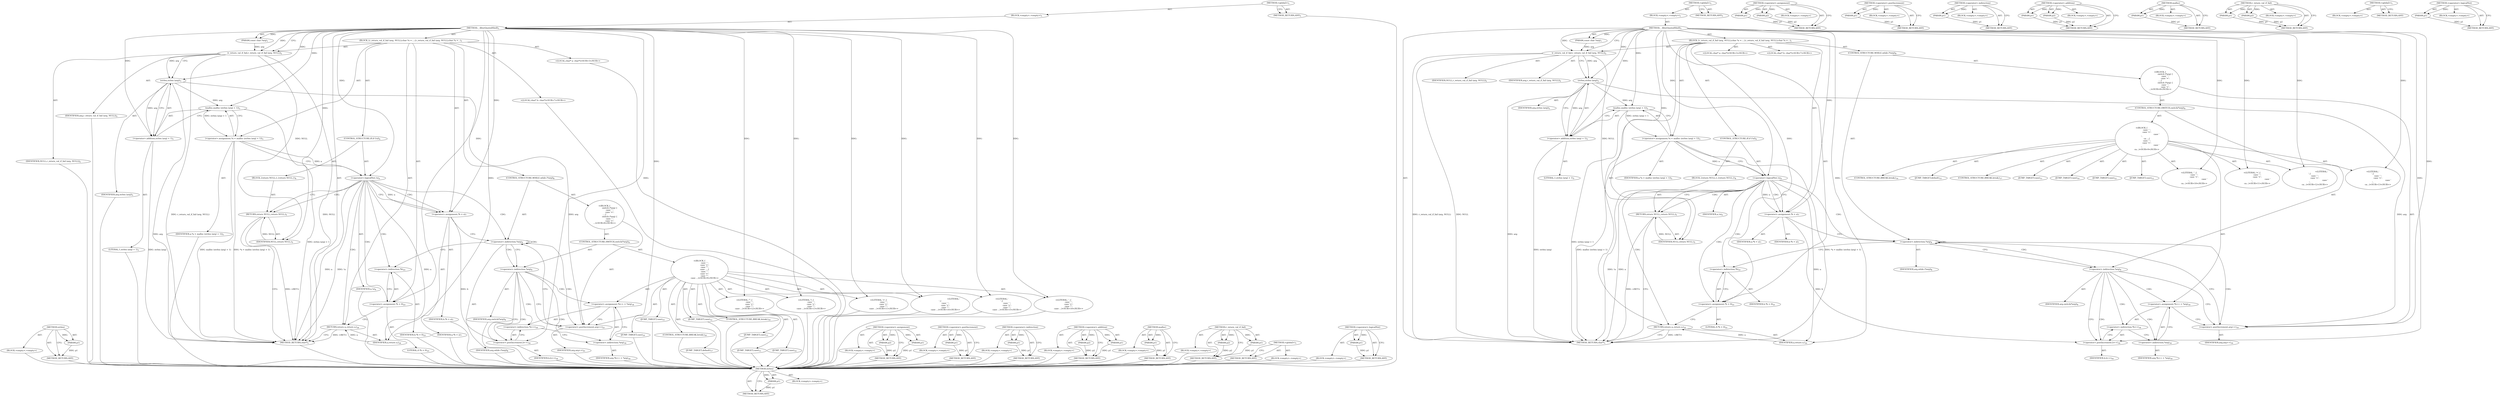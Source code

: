 digraph "&lt;operator&gt;.logicalNot" {
vulnerable_105 [label=<(METHOD,strlen)>];
vulnerable_106 [label=<(PARAM,p1)>];
vulnerable_107 [label=<(BLOCK,&lt;empty&gt;,&lt;empty&gt;)>];
vulnerable_108 [label=<(METHOD_RETURN,ANY)>];
vulnerable_6 [label=<(METHOD,&lt;global&gt;)<SUB>1</SUB>>];
vulnerable_7 [label=<(BLOCK,&lt;empty&gt;,&lt;empty&gt;)<SUB>1</SUB>>];
vulnerable_8 [label=<(METHOD,__filterQuotedShell)<SUB>1</SUB>>];
vulnerable_9 [label=<(PARAM,const char *arg)<SUB>1</SUB>>];
vulnerable_10 [label=<(BLOCK,{
	r_return_val_if_fail (arg, NULL);
	char *a =...,{
	r_return_val_if_fail (arg, NULL);
	char *a =...)<SUB>1</SUB>>];
vulnerable_11 [label=<(r_return_val_if_fail,r_return_val_if_fail (arg, NULL))<SUB>2</SUB>>];
vulnerable_12 [label=<(IDENTIFIER,arg,r_return_val_if_fail (arg, NULL))<SUB>2</SUB>>];
vulnerable_13 [label=<(IDENTIFIER,NULL,r_return_val_if_fail (arg, NULL))<SUB>2</SUB>>];
vulnerable_14 [label="<(LOCAL,char* a: char*)<SUB>3</SUB>>"];
vulnerable_15 [label=<(&lt;operator&gt;.assignment,*a = malloc (strlen (arg) + 1))<SUB>3</SUB>>];
vulnerable_16 [label=<(IDENTIFIER,a,*a = malloc (strlen (arg) + 1))<SUB>3</SUB>>];
vulnerable_17 [label=<(malloc,malloc (strlen (arg) + 1))<SUB>3</SUB>>];
vulnerable_18 [label=<(&lt;operator&gt;.addition,strlen (arg) + 1)<SUB>3</SUB>>];
vulnerable_19 [label=<(strlen,strlen (arg))<SUB>3</SUB>>];
vulnerable_20 [label=<(IDENTIFIER,arg,strlen (arg))<SUB>3</SUB>>];
vulnerable_21 [label=<(LITERAL,1,strlen (arg) + 1)<SUB>3</SUB>>];
vulnerable_22 [label=<(CONTROL_STRUCTURE,IF,if (!a))<SUB>4</SUB>>];
vulnerable_23 [label=<(&lt;operator&gt;.logicalNot,!a)<SUB>4</SUB>>];
vulnerable_24 [label=<(IDENTIFIER,a,!a)<SUB>4</SUB>>];
vulnerable_25 [label=<(BLOCK,{
		return NULL;
	},{
		return NULL;
	})<SUB>4</SUB>>];
vulnerable_26 [label=<(RETURN,return NULL;,return NULL;)<SUB>5</SUB>>];
vulnerable_27 [label=<(IDENTIFIER,NULL,return NULL;)<SUB>5</SUB>>];
vulnerable_28 [label="<(LOCAL,char* b: char*)<SUB>7</SUB>>"];
vulnerable_29 [label=<(&lt;operator&gt;.assignment,*b = a)<SUB>7</SUB>>];
vulnerable_30 [label=<(IDENTIFIER,b,*b = a)<SUB>7</SUB>>];
vulnerable_31 [label=<(IDENTIFIER,a,*b = a)<SUB>7</SUB>>];
vulnerable_32 [label=<(CONTROL_STRUCTURE,WHILE,while (*arg))<SUB>8</SUB>>];
vulnerable_33 [label=<(&lt;operator&gt;.indirection,*arg)<SUB>8</SUB>>];
vulnerable_34 [label=<(IDENTIFIER,arg,while (*arg))<SUB>8</SUB>>];
vulnerable_35 [label="<(BLOCK,{
 		switch (*arg) {
 		case ' ':
 		case '=':
...,{
 		switch (*arg) {
 		case ' ':
 		case '=':
...)<SUB>8</SUB>>"];
vulnerable_36 [label=<(CONTROL_STRUCTURE,SWITCH,switch(*arg))<SUB>9</SUB>>];
vulnerable_37 [label=<(&lt;operator&gt;.indirection,*arg)<SUB>9</SUB>>];
vulnerable_38 [label=<(IDENTIFIER,arg,switch(*arg))<SUB>9</SUB>>];
vulnerable_39 [label="<(BLOCK,{
 		case ' ':
 		case '=':
 		case '\r':
 		ca...,{
 		case ' ':
 		case '=':
 		case '\r':
 		ca...)<SUB>9</SUB>>"];
vulnerable_40 [label=<(JUMP_TARGET,case)<SUB>10</SUB>>];
vulnerable_41 [label="<(LITERAL,' ',{
 		case ' ':
 		case '=':
 		case '\r':
 		ca...)<SUB>10</SUB>>"];
vulnerable_42 [label=<(JUMP_TARGET,case)<SUB>11</SUB>>];
vulnerable_43 [label="<(LITERAL,'=',{
 		case ' ':
 		case '=':
 		case '\r':
 		ca...)<SUB>11</SUB>>"];
vulnerable_44 [label=<(JUMP_TARGET,case)<SUB>12</SUB>>];
vulnerable_45 [label="<(LITERAL,'\r',{
 		case ' ':
 		case '=':
 		case '\r':
 		ca...)<SUB>12</SUB>>"];
vulnerable_46 [label=<(JUMP_TARGET,case)<SUB>13</SUB>>];
vulnerable_47 [label="<(LITERAL,'\n',{
 		case ' ':
 		case '=':
 		case '\r':
 		ca...)<SUB>13</SUB>>"];
vulnerable_48 [label=<(CONTROL_STRUCTURE,BREAK,break;)<SUB>14</SUB>>];
vulnerable_49 [label=<(JUMP_TARGET,default)<SUB>15</SUB>>];
vulnerable_50 [label=<(&lt;operator&gt;.assignment,*b++ = *arg)<SUB>16</SUB>>];
vulnerable_51 [label=<(&lt;operator&gt;.indirection,*b++)<SUB>16</SUB>>];
vulnerable_52 [label=<(&lt;operator&gt;.postIncrement,b++)<SUB>16</SUB>>];
vulnerable_53 [label=<(IDENTIFIER,b,b++)<SUB>16</SUB>>];
vulnerable_54 [label=<(&lt;operator&gt;.indirection,*arg)<SUB>16</SUB>>];
vulnerable_55 [label=<(IDENTIFIER,arg,*b++ = *arg)<SUB>16</SUB>>];
vulnerable_56 [label=<(CONTROL_STRUCTURE,BREAK,break;)<SUB>17</SUB>>];
vulnerable_57 [label=<(&lt;operator&gt;.postIncrement,arg++)<SUB>19</SUB>>];
vulnerable_58 [label=<(IDENTIFIER,arg,arg++)<SUB>19</SUB>>];
vulnerable_59 [label=<(&lt;operator&gt;.assignment,*b = 0)<SUB>21</SUB>>];
vulnerable_60 [label=<(&lt;operator&gt;.indirection,*b)<SUB>21</SUB>>];
vulnerable_61 [label=<(IDENTIFIER,b,*b = 0)<SUB>21</SUB>>];
vulnerable_62 [label=<(LITERAL,0,*b = 0)<SUB>21</SUB>>];
vulnerable_63 [label=<(RETURN,return a;,return a;)<SUB>22</SUB>>];
vulnerable_64 [label=<(IDENTIFIER,a,return a;)<SUB>22</SUB>>];
vulnerable_65 [label=<(METHOD_RETURN,char*)<SUB>1</SUB>>];
vulnerable_67 [label=<(METHOD_RETURN,ANY)<SUB>1</SUB>>];
vulnerable_91 [label=<(METHOD,&lt;operator&gt;.assignment)>];
vulnerable_92 [label=<(PARAM,p1)>];
vulnerable_93 [label=<(PARAM,p2)>];
vulnerable_94 [label=<(BLOCK,&lt;empty&gt;,&lt;empty&gt;)>];
vulnerable_95 [label=<(METHOD_RETURN,ANY)>];
vulnerable_117 [label=<(METHOD,&lt;operator&gt;.postIncrement)>];
vulnerable_118 [label=<(PARAM,p1)>];
vulnerable_119 [label=<(BLOCK,&lt;empty&gt;,&lt;empty&gt;)>];
vulnerable_120 [label=<(METHOD_RETURN,ANY)>];
vulnerable_113 [label=<(METHOD,&lt;operator&gt;.indirection)>];
vulnerable_114 [label=<(PARAM,p1)>];
vulnerable_115 [label=<(BLOCK,&lt;empty&gt;,&lt;empty&gt;)>];
vulnerable_116 [label=<(METHOD_RETURN,ANY)>];
vulnerable_100 [label=<(METHOD,&lt;operator&gt;.addition)>];
vulnerable_101 [label=<(PARAM,p1)>];
vulnerable_102 [label=<(PARAM,p2)>];
vulnerable_103 [label=<(BLOCK,&lt;empty&gt;,&lt;empty&gt;)>];
vulnerable_104 [label=<(METHOD_RETURN,ANY)>];
vulnerable_96 [label=<(METHOD,malloc)>];
vulnerable_97 [label=<(PARAM,p1)>];
vulnerable_98 [label=<(BLOCK,&lt;empty&gt;,&lt;empty&gt;)>];
vulnerable_99 [label=<(METHOD_RETURN,ANY)>];
vulnerable_86 [label=<(METHOD,r_return_val_if_fail)>];
vulnerable_87 [label=<(PARAM,p1)>];
vulnerable_88 [label=<(PARAM,p2)>];
vulnerable_89 [label=<(BLOCK,&lt;empty&gt;,&lt;empty&gt;)>];
vulnerable_90 [label=<(METHOD_RETURN,ANY)>];
vulnerable_80 [label=<(METHOD,&lt;global&gt;)<SUB>1</SUB>>];
vulnerable_81 [label=<(BLOCK,&lt;empty&gt;,&lt;empty&gt;)>];
vulnerable_82 [label=<(METHOD_RETURN,ANY)>];
vulnerable_109 [label=<(METHOD,&lt;operator&gt;.logicalNot)>];
vulnerable_110 [label=<(PARAM,p1)>];
vulnerable_111 [label=<(BLOCK,&lt;empty&gt;,&lt;empty&gt;)>];
vulnerable_112 [label=<(METHOD_RETURN,ANY)>];
fixed_109 [label=<(METHOD,strlen)>];
fixed_110 [label=<(PARAM,p1)>];
fixed_111 [label=<(BLOCK,&lt;empty&gt;,&lt;empty&gt;)>];
fixed_112 [label=<(METHOD_RETURN,ANY)>];
fixed_6 [label=<(METHOD,&lt;global&gt;)<SUB>1</SUB>>];
fixed_7 [label=<(BLOCK,&lt;empty&gt;,&lt;empty&gt;)<SUB>1</SUB>>];
fixed_8 [label=<(METHOD,__filterQuotedShell)<SUB>1</SUB>>];
fixed_9 [label=<(PARAM,const char *arg)<SUB>1</SUB>>];
fixed_10 [label=<(BLOCK,{
	r_return_val_if_fail (arg, NULL);
	char *a =...,{
	r_return_val_if_fail (arg, NULL);
	char *a =...)<SUB>1</SUB>>];
fixed_11 [label=<(r_return_val_if_fail,r_return_val_if_fail (arg, NULL))<SUB>2</SUB>>];
fixed_12 [label=<(IDENTIFIER,arg,r_return_val_if_fail (arg, NULL))<SUB>2</SUB>>];
fixed_13 [label=<(IDENTIFIER,NULL,r_return_val_if_fail (arg, NULL))<SUB>2</SUB>>];
fixed_14 [label="<(LOCAL,char* a: char*)<SUB>3</SUB>>"];
fixed_15 [label=<(&lt;operator&gt;.assignment,*a = malloc (strlen (arg) + 1))<SUB>3</SUB>>];
fixed_16 [label=<(IDENTIFIER,a,*a = malloc (strlen (arg) + 1))<SUB>3</SUB>>];
fixed_17 [label=<(malloc,malloc (strlen (arg) + 1))<SUB>3</SUB>>];
fixed_18 [label=<(&lt;operator&gt;.addition,strlen (arg) + 1)<SUB>3</SUB>>];
fixed_19 [label=<(strlen,strlen (arg))<SUB>3</SUB>>];
fixed_20 [label=<(IDENTIFIER,arg,strlen (arg))<SUB>3</SUB>>];
fixed_21 [label=<(LITERAL,1,strlen (arg) + 1)<SUB>3</SUB>>];
fixed_22 [label=<(CONTROL_STRUCTURE,IF,if (!a))<SUB>4</SUB>>];
fixed_23 [label=<(&lt;operator&gt;.logicalNot,!a)<SUB>4</SUB>>];
fixed_24 [label=<(IDENTIFIER,a,!a)<SUB>4</SUB>>];
fixed_25 [label=<(BLOCK,{
		return NULL;
	},{
		return NULL;
	})<SUB>4</SUB>>];
fixed_26 [label=<(RETURN,return NULL;,return NULL;)<SUB>5</SUB>>];
fixed_27 [label=<(IDENTIFIER,NULL,return NULL;)<SUB>5</SUB>>];
fixed_28 [label="<(LOCAL,char* b: char*)<SUB>7</SUB>>"];
fixed_29 [label=<(&lt;operator&gt;.assignment,*b = a)<SUB>7</SUB>>];
fixed_30 [label=<(IDENTIFIER,b,*b = a)<SUB>7</SUB>>];
fixed_31 [label=<(IDENTIFIER,a,*b = a)<SUB>7</SUB>>];
fixed_32 [label=<(CONTROL_STRUCTURE,WHILE,while (*arg))<SUB>8</SUB>>];
fixed_33 [label=<(&lt;operator&gt;.indirection,*arg)<SUB>8</SUB>>];
fixed_34 [label=<(IDENTIFIER,arg,while (*arg))<SUB>8</SUB>>];
fixed_35 [label="<(BLOCK,{
 		switch (*arg) {
 		case ' ':
 		case '=':
...,{
 		switch (*arg) {
 		case ' ':
 		case '=':
...)<SUB>8</SUB>>"];
fixed_36 [label=<(CONTROL_STRUCTURE,SWITCH,switch(*arg))<SUB>9</SUB>>];
fixed_37 [label=<(&lt;operator&gt;.indirection,*arg)<SUB>9</SUB>>];
fixed_38 [label=<(IDENTIFIER,arg,switch(*arg))<SUB>9</SUB>>];
fixed_39 [label="<(BLOCK,{
 		case ' ':
 		case '=':
		case '&quot;':
		case ...,{
 		case ' ':
 		case '=':
		case '&quot;':
		case ...)<SUB>9</SUB>>"];
fixed_40 [label=<(JUMP_TARGET,case)<SUB>10</SUB>>];
fixed_41 [label="<(LITERAL,' ',{
 		case ' ':
 		case '=':
		case '&quot;':
		case ...)<SUB>10</SUB>>"];
fixed_42 [label=<(JUMP_TARGET,case)<SUB>11</SUB>>];
fixed_43 [label="<(LITERAL,'=',{
 		case ' ':
 		case '=':
		case '&quot;':
		case ...)<SUB>11</SUB>>"];
fixed_44 [label=<(JUMP_TARGET,case)<SUB>12</SUB>>];
fixed_45 [label="<(LITERAL,'&quot;',{
 		case ' ':
 		case '=':
		case '&quot;':
		case ...)<SUB>12</SUB>>"];
fixed_46 [label=<(JUMP_TARGET,case)<SUB>13</SUB>>];
fixed_47 [label="<(LITERAL,'\\',{
 		case ' ':
 		case '=':
		case '&quot;':
		case ...)<SUB>13</SUB>>"];
fixed_48 [label=<(JUMP_TARGET,case)<SUB>14</SUB>>];
fixed_49 [label="<(LITERAL,'\r',{
 		case ' ':
 		case '=':
		case '&quot;':
		case ...)<SUB>14</SUB>>"];
fixed_50 [label=<(JUMP_TARGET,case)<SUB>15</SUB>>];
fixed_51 [label="<(LITERAL,'\n',{
 		case ' ':
 		case '=':
		case '&quot;':
		case ...)<SUB>15</SUB>>"];
fixed_52 [label=<(CONTROL_STRUCTURE,BREAK,break;)<SUB>16</SUB>>];
fixed_53 [label=<(JUMP_TARGET,default)<SUB>17</SUB>>];
fixed_54 [label=<(&lt;operator&gt;.assignment,*b++ = *arg)<SUB>18</SUB>>];
fixed_55 [label=<(&lt;operator&gt;.indirection,*b++)<SUB>18</SUB>>];
fixed_56 [label=<(&lt;operator&gt;.postIncrement,b++)<SUB>18</SUB>>];
fixed_57 [label=<(IDENTIFIER,b,b++)<SUB>18</SUB>>];
fixed_58 [label=<(&lt;operator&gt;.indirection,*arg)<SUB>18</SUB>>];
fixed_59 [label=<(IDENTIFIER,arg,*b++ = *arg)<SUB>18</SUB>>];
fixed_60 [label=<(CONTROL_STRUCTURE,BREAK,break;)<SUB>19</SUB>>];
fixed_61 [label=<(&lt;operator&gt;.postIncrement,arg++)<SUB>21</SUB>>];
fixed_62 [label=<(IDENTIFIER,arg,arg++)<SUB>21</SUB>>];
fixed_63 [label=<(&lt;operator&gt;.assignment,*b = 0)<SUB>23</SUB>>];
fixed_64 [label=<(&lt;operator&gt;.indirection,*b)<SUB>23</SUB>>];
fixed_65 [label=<(IDENTIFIER,b,*b = 0)<SUB>23</SUB>>];
fixed_66 [label=<(LITERAL,0,*b = 0)<SUB>23</SUB>>];
fixed_67 [label=<(RETURN,return a;,return a;)<SUB>24</SUB>>];
fixed_68 [label=<(IDENTIFIER,a,return a;)<SUB>24</SUB>>];
fixed_69 [label=<(METHOD_RETURN,char*)<SUB>1</SUB>>];
fixed_71 [label=<(METHOD_RETURN,ANY)<SUB>1</SUB>>];
fixed_95 [label=<(METHOD,&lt;operator&gt;.assignment)>];
fixed_96 [label=<(PARAM,p1)>];
fixed_97 [label=<(PARAM,p2)>];
fixed_98 [label=<(BLOCK,&lt;empty&gt;,&lt;empty&gt;)>];
fixed_99 [label=<(METHOD_RETURN,ANY)>];
fixed_121 [label=<(METHOD,&lt;operator&gt;.postIncrement)>];
fixed_122 [label=<(PARAM,p1)>];
fixed_123 [label=<(BLOCK,&lt;empty&gt;,&lt;empty&gt;)>];
fixed_124 [label=<(METHOD_RETURN,ANY)>];
fixed_117 [label=<(METHOD,&lt;operator&gt;.indirection)>];
fixed_118 [label=<(PARAM,p1)>];
fixed_119 [label=<(BLOCK,&lt;empty&gt;,&lt;empty&gt;)>];
fixed_120 [label=<(METHOD_RETURN,ANY)>];
fixed_104 [label=<(METHOD,&lt;operator&gt;.addition)>];
fixed_105 [label=<(PARAM,p1)>];
fixed_106 [label=<(PARAM,p2)>];
fixed_107 [label=<(BLOCK,&lt;empty&gt;,&lt;empty&gt;)>];
fixed_108 [label=<(METHOD_RETURN,ANY)>];
fixed_100 [label=<(METHOD,malloc)>];
fixed_101 [label=<(PARAM,p1)>];
fixed_102 [label=<(BLOCK,&lt;empty&gt;,&lt;empty&gt;)>];
fixed_103 [label=<(METHOD_RETURN,ANY)>];
fixed_90 [label=<(METHOD,r_return_val_if_fail)>];
fixed_91 [label=<(PARAM,p1)>];
fixed_92 [label=<(PARAM,p2)>];
fixed_93 [label=<(BLOCK,&lt;empty&gt;,&lt;empty&gt;)>];
fixed_94 [label=<(METHOD_RETURN,ANY)>];
fixed_84 [label=<(METHOD,&lt;global&gt;)<SUB>1</SUB>>];
fixed_85 [label=<(BLOCK,&lt;empty&gt;,&lt;empty&gt;)>];
fixed_86 [label=<(METHOD_RETURN,ANY)>];
fixed_113 [label=<(METHOD,&lt;operator&gt;.logicalNot)>];
fixed_114 [label=<(PARAM,p1)>];
fixed_115 [label=<(BLOCK,&lt;empty&gt;,&lt;empty&gt;)>];
fixed_116 [label=<(METHOD_RETURN,ANY)>];
vulnerable_105 -> vulnerable_106  [key=0, label="AST: "];
vulnerable_105 -> vulnerable_106  [key=1, label="DDG: "];
vulnerable_105 -> vulnerable_107  [key=0, label="AST: "];
vulnerable_105 -> vulnerable_108  [key=0, label="AST: "];
vulnerable_105 -> vulnerable_108  [key=1, label="CFG: "];
vulnerable_106 -> vulnerable_108  [key=0, label="DDG: p1"];
vulnerable_6 -> vulnerable_7  [key=0, label="AST: "];
vulnerable_6 -> vulnerable_67  [key=0, label="AST: "];
vulnerable_6 -> vulnerable_67  [key=1, label="CFG: "];
vulnerable_7 -> vulnerable_8  [key=0, label="AST: "];
vulnerable_8 -> vulnerable_9  [key=0, label="AST: "];
vulnerable_8 -> vulnerable_9  [key=1, label="DDG: "];
vulnerable_8 -> vulnerable_10  [key=0, label="AST: "];
vulnerable_8 -> vulnerable_65  [key=0, label="AST: "];
vulnerable_8 -> vulnerable_11  [key=0, label="CFG: "];
vulnerable_8 -> vulnerable_11  [key=1, label="DDG: "];
vulnerable_8 -> vulnerable_29  [key=0, label="DDG: "];
vulnerable_8 -> vulnerable_59  [key=0, label="DDG: "];
vulnerable_8 -> vulnerable_64  [key=0, label="DDG: "];
vulnerable_8 -> vulnerable_17  [key=0, label="DDG: "];
vulnerable_8 -> vulnerable_23  [key=0, label="DDG: "];
vulnerable_8 -> vulnerable_18  [key=0, label="DDG: "];
vulnerable_8 -> vulnerable_27  [key=0, label="DDG: "];
vulnerable_8 -> vulnerable_57  [key=0, label="DDG: "];
vulnerable_8 -> vulnerable_19  [key=0, label="DDG: "];
vulnerable_8 -> vulnerable_41  [key=0, label="DDG: "];
vulnerable_8 -> vulnerable_43  [key=0, label="DDG: "];
vulnerable_8 -> vulnerable_45  [key=0, label="DDG: "];
vulnerable_8 -> vulnerable_47  [key=0, label="DDG: "];
vulnerable_8 -> vulnerable_52  [key=0, label="DDG: "];
vulnerable_9 -> vulnerable_11  [key=0, label="DDG: arg"];
vulnerable_10 -> vulnerable_11  [key=0, label="AST: "];
vulnerable_10 -> vulnerable_14  [key=0, label="AST: "];
vulnerable_10 -> vulnerable_15  [key=0, label="AST: "];
vulnerable_10 -> vulnerable_22  [key=0, label="AST: "];
vulnerable_10 -> vulnerable_28  [key=0, label="AST: "];
vulnerable_10 -> vulnerable_29  [key=0, label="AST: "];
vulnerable_10 -> vulnerable_32  [key=0, label="AST: "];
vulnerable_10 -> vulnerable_59  [key=0, label="AST: "];
vulnerable_10 -> vulnerable_63  [key=0, label="AST: "];
vulnerable_11 -> vulnerable_12  [key=0, label="AST: "];
vulnerable_11 -> vulnerable_13  [key=0, label="AST: "];
vulnerable_11 -> vulnerable_19  [key=0, label="CFG: "];
vulnerable_11 -> vulnerable_19  [key=1, label="DDG: arg"];
vulnerable_11 -> vulnerable_65  [key=0, label="DDG: NULL"];
vulnerable_11 -> vulnerable_65  [key=1, label="DDG: r_return_val_if_fail (arg, NULL)"];
vulnerable_11 -> vulnerable_27  [key=0, label="DDG: NULL"];
vulnerable_15 -> vulnerable_16  [key=0, label="AST: "];
vulnerable_15 -> vulnerable_17  [key=0, label="AST: "];
vulnerable_15 -> vulnerable_23  [key=0, label="CFG: "];
vulnerable_15 -> vulnerable_23  [key=1, label="DDG: a"];
vulnerable_15 -> vulnerable_65  [key=0, label="DDG: malloc (strlen (arg) + 1)"];
vulnerable_15 -> vulnerable_65  [key=1, label="DDG: *a = malloc (strlen (arg) + 1)"];
vulnerable_17 -> vulnerable_18  [key=0, label="AST: "];
vulnerable_17 -> vulnerable_15  [key=0, label="CFG: "];
vulnerable_17 -> vulnerable_15  [key=1, label="DDG: strlen (arg) + 1"];
vulnerable_17 -> vulnerable_65  [key=0, label="DDG: strlen (arg) + 1"];
vulnerable_18 -> vulnerable_19  [key=0, label="AST: "];
vulnerable_18 -> vulnerable_21  [key=0, label="AST: "];
vulnerable_18 -> vulnerable_17  [key=0, label="CFG: "];
vulnerable_18 -> vulnerable_65  [key=0, label="DDG: strlen (arg)"];
vulnerable_19 -> vulnerable_20  [key=0, label="AST: "];
vulnerable_19 -> vulnerable_18  [key=0, label="CFG: "];
vulnerable_19 -> vulnerable_18  [key=1, label="DDG: arg"];
vulnerable_19 -> vulnerable_65  [key=0, label="DDG: arg"];
vulnerable_19 -> vulnerable_17  [key=0, label="DDG: arg"];
vulnerable_19 -> vulnerable_57  [key=0, label="DDG: arg"];
vulnerable_22 -> vulnerable_23  [key=0, label="AST: "];
vulnerable_22 -> vulnerable_25  [key=0, label="AST: "];
vulnerable_23 -> vulnerable_24  [key=0, label="AST: "];
vulnerable_23 -> vulnerable_26  [key=0, label="CFG: "];
vulnerable_23 -> vulnerable_26  [key=1, label="CDG: "];
vulnerable_23 -> vulnerable_29  [key=0, label="CFG: "];
vulnerable_23 -> vulnerable_29  [key=1, label="DDG: a"];
vulnerable_23 -> vulnerable_29  [key=2, label="CDG: "];
vulnerable_23 -> vulnerable_65  [key=0, label="DDG: a"];
vulnerable_23 -> vulnerable_65  [key=1, label="DDG: !a"];
vulnerable_23 -> vulnerable_64  [key=0, label="DDG: a"];
vulnerable_23 -> vulnerable_60  [key=0, label="CDG: "];
vulnerable_23 -> vulnerable_33  [key=0, label="CDG: "];
vulnerable_23 -> vulnerable_63  [key=0, label="CDG: "];
vulnerable_23 -> vulnerable_59  [key=0, label="CDG: "];
vulnerable_25 -> vulnerable_26  [key=0, label="AST: "];
vulnerable_26 -> vulnerable_27  [key=0, label="AST: "];
vulnerable_26 -> vulnerable_65  [key=0, label="CFG: "];
vulnerable_26 -> vulnerable_65  [key=1, label="DDG: &lt;RET&gt;"];
vulnerable_27 -> vulnerable_26  [key=0, label="DDG: NULL"];
vulnerable_29 -> vulnerable_30  [key=0, label="AST: "];
vulnerable_29 -> vulnerable_31  [key=0, label="AST: "];
vulnerable_29 -> vulnerable_33  [key=0, label="CFG: "];
vulnerable_29 -> vulnerable_52  [key=0, label="DDG: b"];
vulnerable_32 -> vulnerable_33  [key=0, label="AST: "];
vulnerable_32 -> vulnerable_35  [key=0, label="AST: "];
vulnerable_33 -> vulnerable_34  [key=0, label="AST: "];
vulnerable_33 -> vulnerable_37  [key=0, label="CFG: "];
vulnerable_33 -> vulnerable_37  [key=1, label="CDG: "];
vulnerable_33 -> vulnerable_60  [key=0, label="CFG: "];
vulnerable_33 -> vulnerable_33  [key=0, label="CDG: "];
vulnerable_33 -> vulnerable_57  [key=0, label="CDG: "];
vulnerable_35 -> vulnerable_36  [key=0, label="AST: "];
vulnerable_35 -> vulnerable_57  [key=0, label="AST: "];
vulnerable_36 -> vulnerable_37  [key=0, label="AST: "];
vulnerable_36 -> vulnerable_39  [key=0, label="AST: "];
vulnerable_37 -> vulnerable_38  [key=0, label="AST: "];
vulnerable_37 -> vulnerable_57  [key=0, label="CFG: "];
vulnerable_37 -> vulnerable_52  [key=0, label="CFG: "];
vulnerable_37 -> vulnerable_52  [key=1, label="CDG: "];
vulnerable_37 -> vulnerable_51  [key=0, label="CDG: "];
vulnerable_37 -> vulnerable_50  [key=0, label="CDG: "];
vulnerable_37 -> vulnerable_54  [key=0, label="CDG: "];
vulnerable_39 -> vulnerable_40  [key=0, label="AST: "];
vulnerable_39 -> vulnerable_41  [key=0, label="AST: "];
vulnerable_39 -> vulnerable_42  [key=0, label="AST: "];
vulnerable_39 -> vulnerable_43  [key=0, label="AST: "];
vulnerable_39 -> vulnerable_44  [key=0, label="AST: "];
vulnerable_39 -> vulnerable_45  [key=0, label="AST: "];
vulnerable_39 -> vulnerable_46  [key=0, label="AST: "];
vulnerable_39 -> vulnerable_47  [key=0, label="AST: "];
vulnerable_39 -> vulnerable_48  [key=0, label="AST: "];
vulnerable_39 -> vulnerable_49  [key=0, label="AST: "];
vulnerable_39 -> vulnerable_50  [key=0, label="AST: "];
vulnerable_39 -> vulnerable_56  [key=0, label="AST: "];
vulnerable_50 -> vulnerable_51  [key=0, label="AST: "];
vulnerable_50 -> vulnerable_54  [key=0, label="AST: "];
vulnerable_50 -> vulnerable_57  [key=0, label="CFG: "];
vulnerable_51 -> vulnerable_52  [key=0, label="AST: "];
vulnerable_51 -> vulnerable_54  [key=0, label="CFG: "];
vulnerable_52 -> vulnerable_53  [key=0, label="AST: "];
vulnerable_52 -> vulnerable_51  [key=0, label="CFG: "];
vulnerable_54 -> vulnerable_55  [key=0, label="AST: "];
vulnerable_54 -> vulnerable_50  [key=0, label="CFG: "];
vulnerable_57 -> vulnerable_58  [key=0, label="AST: "];
vulnerable_57 -> vulnerable_33  [key=0, label="CFG: "];
vulnerable_59 -> vulnerable_60  [key=0, label="AST: "];
vulnerable_59 -> vulnerable_62  [key=0, label="AST: "];
vulnerable_59 -> vulnerable_63  [key=0, label="CFG: "];
vulnerable_60 -> vulnerable_61  [key=0, label="AST: "];
vulnerable_60 -> vulnerable_59  [key=0, label="CFG: "];
vulnerable_63 -> vulnerable_64  [key=0, label="AST: "];
vulnerable_63 -> vulnerable_65  [key=0, label="CFG: "];
vulnerable_63 -> vulnerable_65  [key=1, label="DDG: &lt;RET&gt;"];
vulnerable_64 -> vulnerable_63  [key=0, label="DDG: a"];
vulnerable_91 -> vulnerable_92  [key=0, label="AST: "];
vulnerable_91 -> vulnerable_92  [key=1, label="DDG: "];
vulnerable_91 -> vulnerable_94  [key=0, label="AST: "];
vulnerable_91 -> vulnerable_93  [key=0, label="AST: "];
vulnerable_91 -> vulnerable_93  [key=1, label="DDG: "];
vulnerable_91 -> vulnerable_95  [key=0, label="AST: "];
vulnerable_91 -> vulnerable_95  [key=1, label="CFG: "];
vulnerable_92 -> vulnerable_95  [key=0, label="DDG: p1"];
vulnerable_93 -> vulnerable_95  [key=0, label="DDG: p2"];
vulnerable_117 -> vulnerable_118  [key=0, label="AST: "];
vulnerable_117 -> vulnerable_118  [key=1, label="DDG: "];
vulnerable_117 -> vulnerable_119  [key=0, label="AST: "];
vulnerable_117 -> vulnerable_120  [key=0, label="AST: "];
vulnerable_117 -> vulnerable_120  [key=1, label="CFG: "];
vulnerable_118 -> vulnerable_120  [key=0, label="DDG: p1"];
vulnerable_113 -> vulnerable_114  [key=0, label="AST: "];
vulnerable_113 -> vulnerable_114  [key=1, label="DDG: "];
vulnerable_113 -> vulnerable_115  [key=0, label="AST: "];
vulnerable_113 -> vulnerable_116  [key=0, label="AST: "];
vulnerable_113 -> vulnerable_116  [key=1, label="CFG: "];
vulnerable_114 -> vulnerable_116  [key=0, label="DDG: p1"];
vulnerable_100 -> vulnerable_101  [key=0, label="AST: "];
vulnerable_100 -> vulnerable_101  [key=1, label="DDG: "];
vulnerable_100 -> vulnerable_103  [key=0, label="AST: "];
vulnerable_100 -> vulnerable_102  [key=0, label="AST: "];
vulnerable_100 -> vulnerable_102  [key=1, label="DDG: "];
vulnerable_100 -> vulnerable_104  [key=0, label="AST: "];
vulnerable_100 -> vulnerable_104  [key=1, label="CFG: "];
vulnerable_101 -> vulnerable_104  [key=0, label="DDG: p1"];
vulnerable_102 -> vulnerable_104  [key=0, label="DDG: p2"];
vulnerable_96 -> vulnerable_97  [key=0, label="AST: "];
vulnerable_96 -> vulnerable_97  [key=1, label="DDG: "];
vulnerable_96 -> vulnerable_98  [key=0, label="AST: "];
vulnerable_96 -> vulnerable_99  [key=0, label="AST: "];
vulnerable_96 -> vulnerable_99  [key=1, label="CFG: "];
vulnerable_97 -> vulnerable_99  [key=0, label="DDG: p1"];
vulnerable_86 -> vulnerable_87  [key=0, label="AST: "];
vulnerable_86 -> vulnerable_87  [key=1, label="DDG: "];
vulnerable_86 -> vulnerable_89  [key=0, label="AST: "];
vulnerable_86 -> vulnerable_88  [key=0, label="AST: "];
vulnerable_86 -> vulnerable_88  [key=1, label="DDG: "];
vulnerable_86 -> vulnerable_90  [key=0, label="AST: "];
vulnerable_86 -> vulnerable_90  [key=1, label="CFG: "];
vulnerable_87 -> vulnerable_90  [key=0, label="DDG: p1"];
vulnerable_88 -> vulnerable_90  [key=0, label="DDG: p2"];
vulnerable_80 -> vulnerable_81  [key=0, label="AST: "];
vulnerable_80 -> vulnerable_82  [key=0, label="AST: "];
vulnerable_80 -> vulnerable_82  [key=1, label="CFG: "];
vulnerable_109 -> vulnerable_110  [key=0, label="AST: "];
vulnerable_109 -> vulnerable_110  [key=1, label="DDG: "];
vulnerable_109 -> vulnerable_111  [key=0, label="AST: "];
vulnerable_109 -> vulnerable_112  [key=0, label="AST: "];
vulnerable_109 -> vulnerable_112  [key=1, label="CFG: "];
vulnerable_110 -> vulnerable_112  [key=0, label="DDG: p1"];
fixed_109 -> fixed_110  [key=0, label="AST: "];
fixed_109 -> fixed_110  [key=1, label="DDG: "];
fixed_109 -> fixed_111  [key=0, label="AST: "];
fixed_109 -> fixed_112  [key=0, label="AST: "];
fixed_109 -> fixed_112  [key=1, label="CFG: "];
fixed_110 -> fixed_112  [key=0, label="DDG: p1"];
fixed_111 -> vulnerable_105  [key=0];
fixed_112 -> vulnerable_105  [key=0];
fixed_6 -> fixed_7  [key=0, label="AST: "];
fixed_6 -> fixed_71  [key=0, label="AST: "];
fixed_6 -> fixed_71  [key=1, label="CFG: "];
fixed_7 -> fixed_8  [key=0, label="AST: "];
fixed_8 -> fixed_9  [key=0, label="AST: "];
fixed_8 -> fixed_9  [key=1, label="DDG: "];
fixed_8 -> fixed_10  [key=0, label="AST: "];
fixed_8 -> fixed_69  [key=0, label="AST: "];
fixed_8 -> fixed_11  [key=0, label="CFG: "];
fixed_8 -> fixed_11  [key=1, label="DDG: "];
fixed_8 -> fixed_29  [key=0, label="DDG: "];
fixed_8 -> fixed_63  [key=0, label="DDG: "];
fixed_8 -> fixed_68  [key=0, label="DDG: "];
fixed_8 -> fixed_17  [key=0, label="DDG: "];
fixed_8 -> fixed_23  [key=0, label="DDG: "];
fixed_8 -> fixed_18  [key=0, label="DDG: "];
fixed_8 -> fixed_27  [key=0, label="DDG: "];
fixed_8 -> fixed_61  [key=0, label="DDG: "];
fixed_8 -> fixed_19  [key=0, label="DDG: "];
fixed_8 -> fixed_41  [key=0, label="DDG: "];
fixed_8 -> fixed_43  [key=0, label="DDG: "];
fixed_8 -> fixed_45  [key=0, label="DDG: "];
fixed_8 -> fixed_47  [key=0, label="DDG: "];
fixed_8 -> fixed_49  [key=0, label="DDG: "];
fixed_8 -> fixed_51  [key=0, label="DDG: "];
fixed_8 -> fixed_56  [key=0, label="DDG: "];
fixed_9 -> fixed_11  [key=0, label="DDG: arg"];
fixed_10 -> fixed_11  [key=0, label="AST: "];
fixed_10 -> fixed_14  [key=0, label="AST: "];
fixed_10 -> fixed_15  [key=0, label="AST: "];
fixed_10 -> fixed_22  [key=0, label="AST: "];
fixed_10 -> fixed_28  [key=0, label="AST: "];
fixed_10 -> fixed_29  [key=0, label="AST: "];
fixed_10 -> fixed_32  [key=0, label="AST: "];
fixed_10 -> fixed_63  [key=0, label="AST: "];
fixed_10 -> fixed_67  [key=0, label="AST: "];
fixed_11 -> fixed_12  [key=0, label="AST: "];
fixed_11 -> fixed_13  [key=0, label="AST: "];
fixed_11 -> fixed_19  [key=0, label="CFG: "];
fixed_11 -> fixed_19  [key=1, label="DDG: arg"];
fixed_11 -> fixed_69  [key=0, label="DDG: NULL"];
fixed_11 -> fixed_69  [key=1, label="DDG: r_return_val_if_fail (arg, NULL)"];
fixed_11 -> fixed_27  [key=0, label="DDG: NULL"];
fixed_12 -> vulnerable_105  [key=0];
fixed_13 -> vulnerable_105  [key=0];
fixed_14 -> vulnerable_105  [key=0];
fixed_15 -> fixed_16  [key=0, label="AST: "];
fixed_15 -> fixed_17  [key=0, label="AST: "];
fixed_15 -> fixed_23  [key=0, label="CFG: "];
fixed_15 -> fixed_23  [key=1, label="DDG: a"];
fixed_15 -> fixed_69  [key=0, label="DDG: malloc (strlen (arg) + 1)"];
fixed_15 -> fixed_69  [key=1, label="DDG: *a = malloc (strlen (arg) + 1)"];
fixed_16 -> vulnerable_105  [key=0];
fixed_17 -> fixed_18  [key=0, label="AST: "];
fixed_17 -> fixed_15  [key=0, label="CFG: "];
fixed_17 -> fixed_15  [key=1, label="DDG: strlen (arg) + 1"];
fixed_17 -> fixed_69  [key=0, label="DDG: strlen (arg) + 1"];
fixed_18 -> fixed_19  [key=0, label="AST: "];
fixed_18 -> fixed_21  [key=0, label="AST: "];
fixed_18 -> fixed_17  [key=0, label="CFG: "];
fixed_18 -> fixed_69  [key=0, label="DDG: strlen (arg)"];
fixed_19 -> fixed_20  [key=0, label="AST: "];
fixed_19 -> fixed_18  [key=0, label="CFG: "];
fixed_19 -> fixed_18  [key=1, label="DDG: arg"];
fixed_19 -> fixed_69  [key=0, label="DDG: arg"];
fixed_19 -> fixed_17  [key=0, label="DDG: arg"];
fixed_19 -> fixed_61  [key=0, label="DDG: arg"];
fixed_20 -> vulnerable_105  [key=0];
fixed_21 -> vulnerable_105  [key=0];
fixed_22 -> fixed_23  [key=0, label="AST: "];
fixed_22 -> fixed_25  [key=0, label="AST: "];
fixed_23 -> fixed_24  [key=0, label="AST: "];
fixed_23 -> fixed_26  [key=0, label="CFG: "];
fixed_23 -> fixed_26  [key=1, label="CDG: "];
fixed_23 -> fixed_29  [key=0, label="CFG: "];
fixed_23 -> fixed_29  [key=1, label="DDG: a"];
fixed_23 -> fixed_29  [key=2, label="CDG: "];
fixed_23 -> fixed_69  [key=0, label="DDG: a"];
fixed_23 -> fixed_69  [key=1, label="DDG: !a"];
fixed_23 -> fixed_68  [key=0, label="DDG: a"];
fixed_23 -> fixed_33  [key=0, label="CDG: "];
fixed_23 -> fixed_64  [key=0, label="CDG: "];
fixed_23 -> fixed_67  [key=0, label="CDG: "];
fixed_23 -> fixed_63  [key=0, label="CDG: "];
fixed_24 -> vulnerable_105  [key=0];
fixed_25 -> fixed_26  [key=0, label="AST: "];
fixed_26 -> fixed_27  [key=0, label="AST: "];
fixed_26 -> fixed_69  [key=0, label="CFG: "];
fixed_26 -> fixed_69  [key=1, label="DDG: &lt;RET&gt;"];
fixed_27 -> fixed_26  [key=0, label="DDG: NULL"];
fixed_28 -> vulnerable_105  [key=0];
fixed_29 -> fixed_30  [key=0, label="AST: "];
fixed_29 -> fixed_31  [key=0, label="AST: "];
fixed_29 -> fixed_33  [key=0, label="CFG: "];
fixed_29 -> fixed_56  [key=0, label="DDG: b"];
fixed_30 -> vulnerable_105  [key=0];
fixed_31 -> vulnerable_105  [key=0];
fixed_32 -> fixed_33  [key=0, label="AST: "];
fixed_32 -> fixed_35  [key=0, label="AST: "];
fixed_33 -> fixed_34  [key=0, label="AST: "];
fixed_33 -> fixed_37  [key=0, label="CFG: "];
fixed_33 -> fixed_37  [key=1, label="CDG: "];
fixed_33 -> fixed_64  [key=0, label="CFG: "];
fixed_33 -> fixed_33  [key=0, label="CDG: "];
fixed_33 -> fixed_61  [key=0, label="CDG: "];
fixed_34 -> vulnerable_105  [key=0];
fixed_35 -> fixed_36  [key=0, label="AST: "];
fixed_35 -> fixed_61  [key=0, label="AST: "];
fixed_36 -> fixed_37  [key=0, label="AST: "];
fixed_36 -> fixed_39  [key=0, label="AST: "];
fixed_37 -> fixed_38  [key=0, label="AST: "];
fixed_37 -> fixed_61  [key=0, label="CFG: "];
fixed_37 -> fixed_56  [key=0, label="CFG: "];
fixed_37 -> fixed_56  [key=1, label="CDG: "];
fixed_37 -> fixed_58  [key=0, label="CDG: "];
fixed_37 -> fixed_55  [key=0, label="CDG: "];
fixed_37 -> fixed_54  [key=0, label="CDG: "];
fixed_38 -> vulnerable_105  [key=0];
fixed_39 -> fixed_40  [key=0, label="AST: "];
fixed_39 -> fixed_41  [key=0, label="AST: "];
fixed_39 -> fixed_42  [key=0, label="AST: "];
fixed_39 -> fixed_43  [key=0, label="AST: "];
fixed_39 -> fixed_44  [key=0, label="AST: "];
fixed_39 -> fixed_45  [key=0, label="AST: "];
fixed_39 -> fixed_46  [key=0, label="AST: "];
fixed_39 -> fixed_47  [key=0, label="AST: "];
fixed_39 -> fixed_48  [key=0, label="AST: "];
fixed_39 -> fixed_49  [key=0, label="AST: "];
fixed_39 -> fixed_50  [key=0, label="AST: "];
fixed_39 -> fixed_51  [key=0, label="AST: "];
fixed_39 -> fixed_52  [key=0, label="AST: "];
fixed_39 -> fixed_53  [key=0, label="AST: "];
fixed_39 -> fixed_54  [key=0, label="AST: "];
fixed_39 -> fixed_60  [key=0, label="AST: "];
fixed_40 -> vulnerable_105  [key=0];
fixed_41 -> vulnerable_105  [key=0];
fixed_42 -> vulnerable_105  [key=0];
fixed_43 -> vulnerable_105  [key=0];
fixed_44 -> vulnerable_105  [key=0];
fixed_45 -> vulnerable_105  [key=0];
fixed_46 -> vulnerable_105  [key=0];
fixed_47 -> vulnerable_105  [key=0];
fixed_48 -> vulnerable_105  [key=0];
fixed_49 -> vulnerable_105  [key=0];
fixed_50 -> vulnerable_105  [key=0];
fixed_51 -> vulnerable_105  [key=0];
fixed_52 -> vulnerable_105  [key=0];
fixed_53 -> vulnerable_105  [key=0];
fixed_54 -> fixed_55  [key=0, label="AST: "];
fixed_54 -> fixed_58  [key=0, label="AST: "];
fixed_54 -> fixed_61  [key=0, label="CFG: "];
fixed_55 -> fixed_56  [key=0, label="AST: "];
fixed_55 -> fixed_58  [key=0, label="CFG: "];
fixed_56 -> fixed_57  [key=0, label="AST: "];
fixed_56 -> fixed_55  [key=0, label="CFG: "];
fixed_57 -> vulnerable_105  [key=0];
fixed_58 -> fixed_59  [key=0, label="AST: "];
fixed_58 -> fixed_54  [key=0, label="CFG: "];
fixed_59 -> vulnerable_105  [key=0];
fixed_60 -> vulnerable_105  [key=0];
fixed_61 -> fixed_62  [key=0, label="AST: "];
fixed_61 -> fixed_33  [key=0, label="CFG: "];
fixed_62 -> vulnerable_105  [key=0];
fixed_63 -> fixed_64  [key=0, label="AST: "];
fixed_63 -> fixed_66  [key=0, label="AST: "];
fixed_63 -> fixed_67  [key=0, label="CFG: "];
fixed_64 -> fixed_65  [key=0, label="AST: "];
fixed_64 -> fixed_63  [key=0, label="CFG: "];
fixed_65 -> vulnerable_105  [key=0];
fixed_66 -> vulnerable_105  [key=0];
fixed_67 -> fixed_68  [key=0, label="AST: "];
fixed_67 -> fixed_69  [key=0, label="CFG: "];
fixed_67 -> fixed_69  [key=1, label="DDG: &lt;RET&gt;"];
fixed_68 -> fixed_67  [key=0, label="DDG: a"];
fixed_69 -> vulnerable_105  [key=0];
fixed_71 -> vulnerable_105  [key=0];
fixed_95 -> fixed_96  [key=0, label="AST: "];
fixed_95 -> fixed_96  [key=1, label="DDG: "];
fixed_95 -> fixed_98  [key=0, label="AST: "];
fixed_95 -> fixed_97  [key=0, label="AST: "];
fixed_95 -> fixed_97  [key=1, label="DDG: "];
fixed_95 -> fixed_99  [key=0, label="AST: "];
fixed_95 -> fixed_99  [key=1, label="CFG: "];
fixed_96 -> fixed_99  [key=0, label="DDG: p1"];
fixed_97 -> fixed_99  [key=0, label="DDG: p2"];
fixed_98 -> vulnerable_105  [key=0];
fixed_99 -> vulnerable_105  [key=0];
fixed_121 -> fixed_122  [key=0, label="AST: "];
fixed_121 -> fixed_122  [key=1, label="DDG: "];
fixed_121 -> fixed_123  [key=0, label="AST: "];
fixed_121 -> fixed_124  [key=0, label="AST: "];
fixed_121 -> fixed_124  [key=1, label="CFG: "];
fixed_122 -> fixed_124  [key=0, label="DDG: p1"];
fixed_123 -> vulnerable_105  [key=0];
fixed_124 -> vulnerable_105  [key=0];
fixed_117 -> fixed_118  [key=0, label="AST: "];
fixed_117 -> fixed_118  [key=1, label="DDG: "];
fixed_117 -> fixed_119  [key=0, label="AST: "];
fixed_117 -> fixed_120  [key=0, label="AST: "];
fixed_117 -> fixed_120  [key=1, label="CFG: "];
fixed_118 -> fixed_120  [key=0, label="DDG: p1"];
fixed_119 -> vulnerable_105  [key=0];
fixed_120 -> vulnerable_105  [key=0];
fixed_104 -> fixed_105  [key=0, label="AST: "];
fixed_104 -> fixed_105  [key=1, label="DDG: "];
fixed_104 -> fixed_107  [key=0, label="AST: "];
fixed_104 -> fixed_106  [key=0, label="AST: "];
fixed_104 -> fixed_106  [key=1, label="DDG: "];
fixed_104 -> fixed_108  [key=0, label="AST: "];
fixed_104 -> fixed_108  [key=1, label="CFG: "];
fixed_105 -> fixed_108  [key=0, label="DDG: p1"];
fixed_106 -> fixed_108  [key=0, label="DDG: p2"];
fixed_107 -> vulnerable_105  [key=0];
fixed_108 -> vulnerable_105  [key=0];
fixed_100 -> fixed_101  [key=0, label="AST: "];
fixed_100 -> fixed_101  [key=1, label="DDG: "];
fixed_100 -> fixed_102  [key=0, label="AST: "];
fixed_100 -> fixed_103  [key=0, label="AST: "];
fixed_100 -> fixed_103  [key=1, label="CFG: "];
fixed_101 -> fixed_103  [key=0, label="DDG: p1"];
fixed_102 -> vulnerable_105  [key=0];
fixed_103 -> vulnerable_105  [key=0];
fixed_90 -> fixed_91  [key=0, label="AST: "];
fixed_90 -> fixed_91  [key=1, label="DDG: "];
fixed_90 -> fixed_93  [key=0, label="AST: "];
fixed_90 -> fixed_92  [key=0, label="AST: "];
fixed_90 -> fixed_92  [key=1, label="DDG: "];
fixed_90 -> fixed_94  [key=0, label="AST: "];
fixed_90 -> fixed_94  [key=1, label="CFG: "];
fixed_91 -> fixed_94  [key=0, label="DDG: p1"];
fixed_92 -> fixed_94  [key=0, label="DDG: p2"];
fixed_93 -> vulnerable_105  [key=0];
fixed_94 -> vulnerable_105  [key=0];
fixed_84 -> fixed_85  [key=0, label="AST: "];
fixed_84 -> fixed_86  [key=0, label="AST: "];
fixed_84 -> fixed_86  [key=1, label="CFG: "];
fixed_85 -> vulnerable_105  [key=0];
fixed_86 -> vulnerable_105  [key=0];
fixed_113 -> fixed_114  [key=0, label="AST: "];
fixed_113 -> fixed_114  [key=1, label="DDG: "];
fixed_113 -> fixed_115  [key=0, label="AST: "];
fixed_113 -> fixed_116  [key=0, label="AST: "];
fixed_113 -> fixed_116  [key=1, label="CFG: "];
fixed_114 -> fixed_116  [key=0, label="DDG: p1"];
fixed_115 -> vulnerable_105  [key=0];
fixed_116 -> vulnerable_105  [key=0];
}
